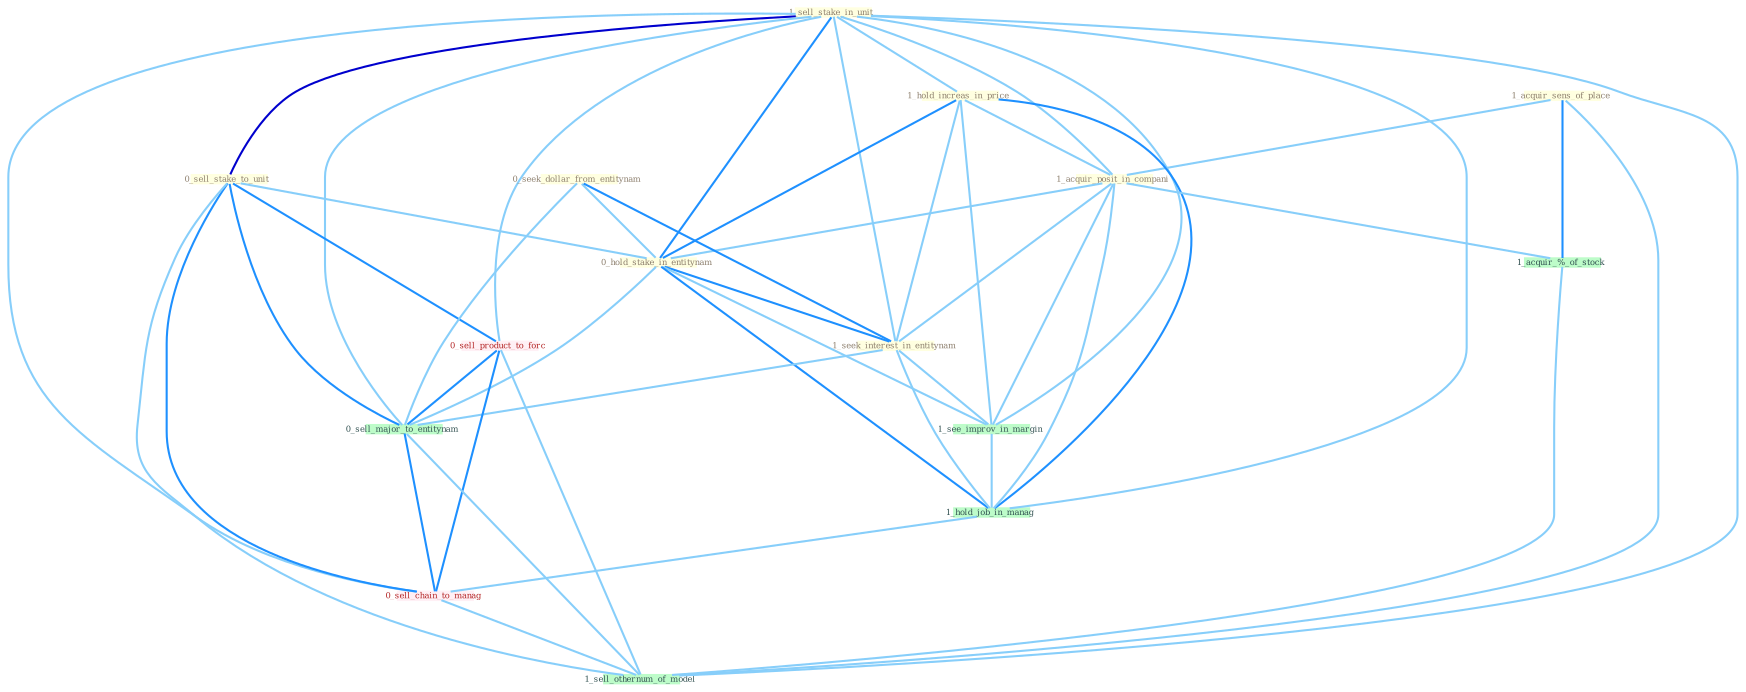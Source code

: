 Graph G{ 
    node
    [shape=polygon,style=filled,width=.5,height=.06,color="#BDFCC9",fixedsize=true,fontsize=4,
    fontcolor="#2f4f4f"];
    {node
    [color="#ffffe0", fontcolor="#8b7d6b"] "1_acquir_sens_of_place " "1_sell_stake_in_unit " "1_hold_increas_in_price " "0_sell_stake_to_unit " "1_acquir_posit_in_compani " "0_seek_dollar_from_entitynam " "0_hold_stake_in_entitynam " "1_seek_interest_in_entitynam "}
{node [color="#fff0f5", fontcolor="#b22222"] "0_sell_product_to_forc " "0_sell_chain_to_manag "}
edge [color="#B0E2FF"];

	"1_acquir_sens_of_place " -- "1_acquir_posit_in_compani " [w="1", color="#87cefa" ];
	"1_acquir_sens_of_place " -- "1_acquir_%_of_stock " [w="2", color="#1e90ff" , len=0.8];
	"1_acquir_sens_of_place " -- "1_sell_othernum_of_model " [w="1", color="#87cefa" ];
	"1_sell_stake_in_unit " -- "1_hold_increas_in_price " [w="1", color="#87cefa" ];
	"1_sell_stake_in_unit " -- "0_sell_stake_to_unit " [w="3", color="#0000cd" , len=0.6];
	"1_sell_stake_in_unit " -- "1_acquir_posit_in_compani " [w="1", color="#87cefa" ];
	"1_sell_stake_in_unit " -- "0_hold_stake_in_entitynam " [w="2", color="#1e90ff" , len=0.8];
	"1_sell_stake_in_unit " -- "1_seek_interest_in_entitynam " [w="1", color="#87cefa" ];
	"1_sell_stake_in_unit " -- "1_see_improv_in_margin " [w="1", color="#87cefa" ];
	"1_sell_stake_in_unit " -- "1_hold_job_in_manag " [w="1", color="#87cefa" ];
	"1_sell_stake_in_unit " -- "0_sell_product_to_forc " [w="1", color="#87cefa" ];
	"1_sell_stake_in_unit " -- "0_sell_major_to_entitynam " [w="1", color="#87cefa" ];
	"1_sell_stake_in_unit " -- "0_sell_chain_to_manag " [w="1", color="#87cefa" ];
	"1_sell_stake_in_unit " -- "1_sell_othernum_of_model " [w="1", color="#87cefa" ];
	"1_hold_increas_in_price " -- "1_acquir_posit_in_compani " [w="1", color="#87cefa" ];
	"1_hold_increas_in_price " -- "0_hold_stake_in_entitynam " [w="2", color="#1e90ff" , len=0.8];
	"1_hold_increas_in_price " -- "1_seek_interest_in_entitynam " [w="1", color="#87cefa" ];
	"1_hold_increas_in_price " -- "1_see_improv_in_margin " [w="1", color="#87cefa" ];
	"1_hold_increas_in_price " -- "1_hold_job_in_manag " [w="2", color="#1e90ff" , len=0.8];
	"0_sell_stake_to_unit " -- "0_hold_stake_in_entitynam " [w="1", color="#87cefa" ];
	"0_sell_stake_to_unit " -- "0_sell_product_to_forc " [w="2", color="#1e90ff" , len=0.8];
	"0_sell_stake_to_unit " -- "0_sell_major_to_entitynam " [w="2", color="#1e90ff" , len=0.8];
	"0_sell_stake_to_unit " -- "0_sell_chain_to_manag " [w="2", color="#1e90ff" , len=0.8];
	"0_sell_stake_to_unit " -- "1_sell_othernum_of_model " [w="1", color="#87cefa" ];
	"1_acquir_posit_in_compani " -- "0_hold_stake_in_entitynam " [w="1", color="#87cefa" ];
	"1_acquir_posit_in_compani " -- "1_seek_interest_in_entitynam " [w="1", color="#87cefa" ];
	"1_acquir_posit_in_compani " -- "1_see_improv_in_margin " [w="1", color="#87cefa" ];
	"1_acquir_posit_in_compani " -- "1_acquir_%_of_stock " [w="1", color="#87cefa" ];
	"1_acquir_posit_in_compani " -- "1_hold_job_in_manag " [w="1", color="#87cefa" ];
	"0_seek_dollar_from_entitynam " -- "0_hold_stake_in_entitynam " [w="1", color="#87cefa" ];
	"0_seek_dollar_from_entitynam " -- "1_seek_interest_in_entitynam " [w="2", color="#1e90ff" , len=0.8];
	"0_seek_dollar_from_entitynam " -- "0_sell_major_to_entitynam " [w="1", color="#87cefa" ];
	"0_hold_stake_in_entitynam " -- "1_seek_interest_in_entitynam " [w="2", color="#1e90ff" , len=0.8];
	"0_hold_stake_in_entitynam " -- "1_see_improv_in_margin " [w="1", color="#87cefa" ];
	"0_hold_stake_in_entitynam " -- "1_hold_job_in_manag " [w="2", color="#1e90ff" , len=0.8];
	"0_hold_stake_in_entitynam " -- "0_sell_major_to_entitynam " [w="1", color="#87cefa" ];
	"1_seek_interest_in_entitynam " -- "1_see_improv_in_margin " [w="1", color="#87cefa" ];
	"1_seek_interest_in_entitynam " -- "1_hold_job_in_manag " [w="1", color="#87cefa" ];
	"1_seek_interest_in_entitynam " -- "0_sell_major_to_entitynam " [w="1", color="#87cefa" ];
	"1_see_improv_in_margin " -- "1_hold_job_in_manag " [w="1", color="#87cefa" ];
	"1_acquir_%_of_stock " -- "1_sell_othernum_of_model " [w="1", color="#87cefa" ];
	"1_hold_job_in_manag " -- "0_sell_chain_to_manag " [w="1", color="#87cefa" ];
	"0_sell_product_to_forc " -- "0_sell_major_to_entitynam " [w="2", color="#1e90ff" , len=0.8];
	"0_sell_product_to_forc " -- "0_sell_chain_to_manag " [w="2", color="#1e90ff" , len=0.8];
	"0_sell_product_to_forc " -- "1_sell_othernum_of_model " [w="1", color="#87cefa" ];
	"0_sell_major_to_entitynam " -- "0_sell_chain_to_manag " [w="2", color="#1e90ff" , len=0.8];
	"0_sell_major_to_entitynam " -- "1_sell_othernum_of_model " [w="1", color="#87cefa" ];
	"0_sell_chain_to_manag " -- "1_sell_othernum_of_model " [w="1", color="#87cefa" ];
}